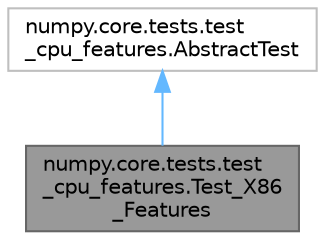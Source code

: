 digraph "numpy.core.tests.test_cpu_features.Test_X86_Features"
{
 // LATEX_PDF_SIZE
  bgcolor="transparent";
  edge [fontname=Helvetica,fontsize=10,labelfontname=Helvetica,labelfontsize=10];
  node [fontname=Helvetica,fontsize=10,shape=box,height=0.2,width=0.4];
  Node1 [id="Node000001",label="numpy.core.tests.test\l_cpu_features.Test_X86\l_Features",height=0.2,width=0.4,color="gray40", fillcolor="grey60", style="filled", fontcolor="black",tooltip=" "];
  Node2 -> Node1 [id="edge2_Node000001_Node000002",dir="back",color="steelblue1",style="solid",tooltip=" "];
  Node2 [id="Node000002",label="numpy.core.tests.test\l_cpu_features.AbstractTest",height=0.2,width=0.4,color="grey75", fillcolor="white", style="filled",URL="$d1/de0/classnumpy_1_1core_1_1tests_1_1test__cpu__features_1_1AbstractTest.html",tooltip=" "];
}
